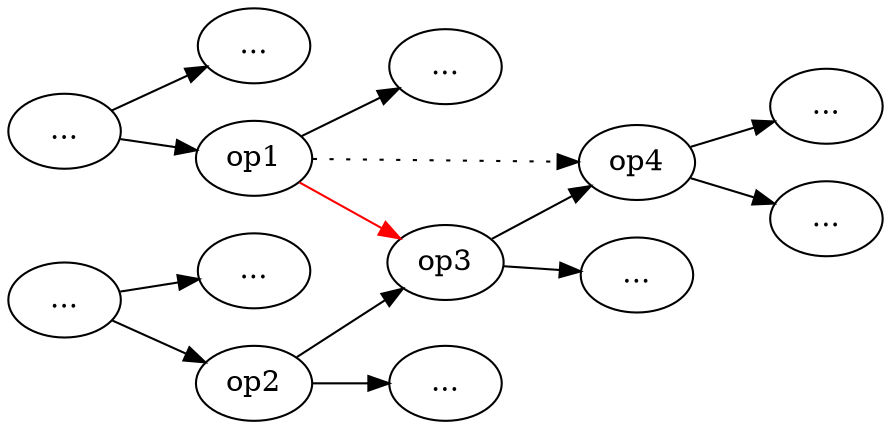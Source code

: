 digraph G {

    rankdir=LR;

    opr1 [label="..."];
    opr2 [label="..."];
    opr3 [label="..."];
    opr4 [label="..."];

    op8 [label="..."];
    op1;
    op2;
    op3;
    op4;
    op6 [label="..."];
    op7 [label="..."];
    op9 [label="..."];
    op10 [label="..."];

    opr1 -> op1
    opr1 -> opr3
    opr2 -> op2
    opr2 -> opr4
    op1 -> op8;
    op1 -> op4 [style=dotted];
    op1 -> op3 [color=red];
    op2 -> op3
    op3 -> op4
    op3 -> op6
    op2 -> op7
    op4 -> op9
    op4 -> op10
}